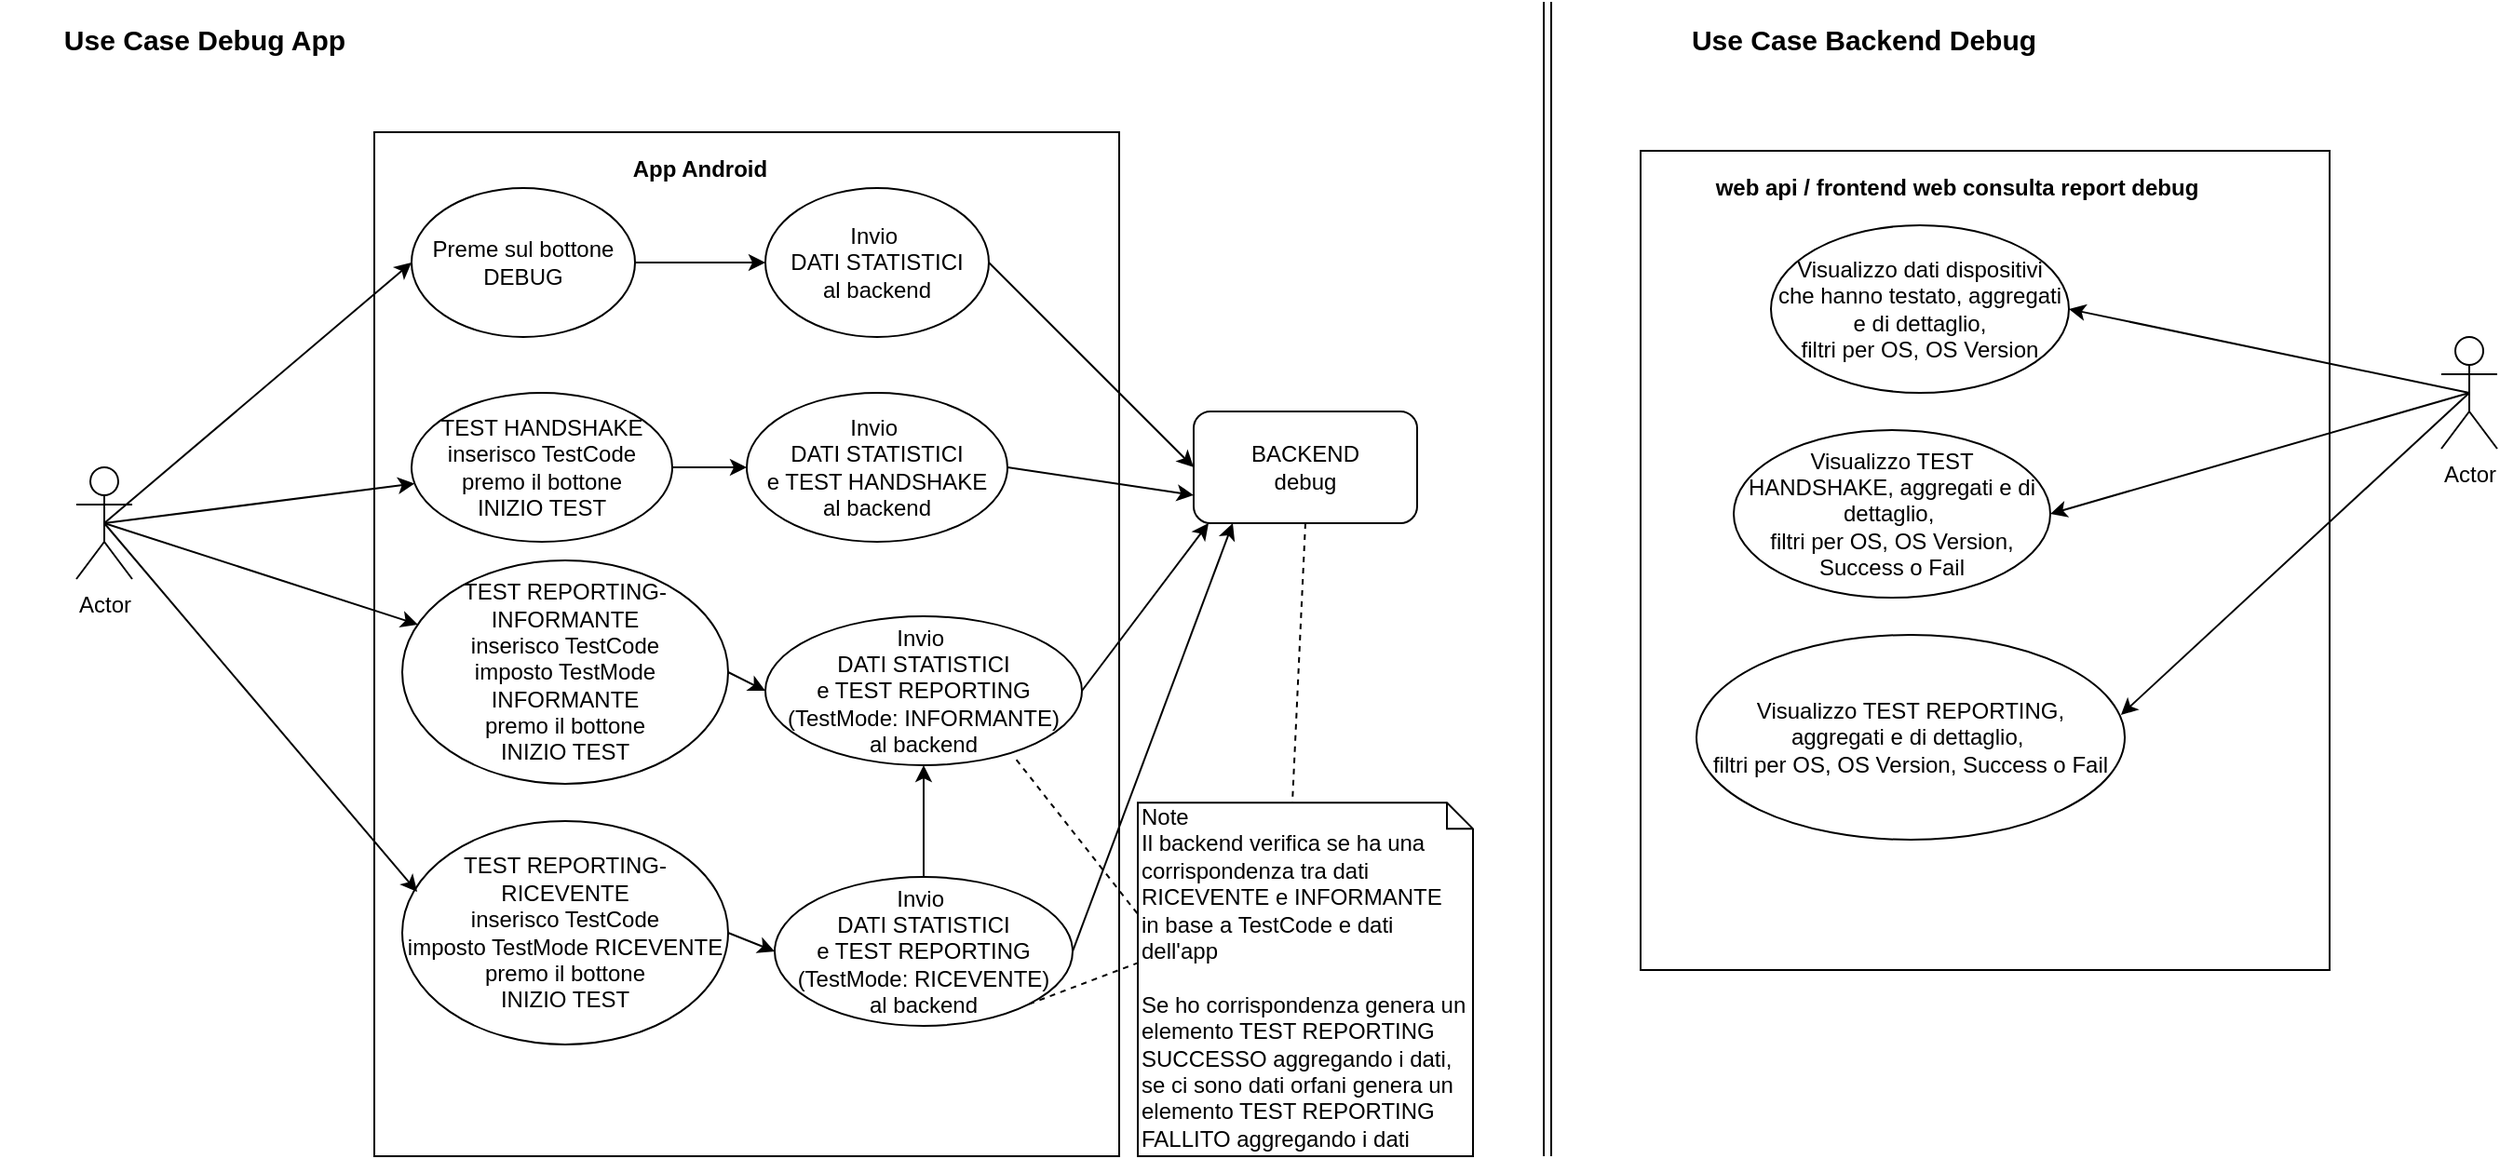 <mxfile version="13.0.8" type="google"><diagram id="C5vbhZiLUpZsB-ak9k4-" name="Page-1"><mxGraphModel dx="1082" dy="596" grid="1" gridSize="10" guides="1" tooltips="1" connect="1" arrows="1" fold="1" page="1" pageScale="1" pageWidth="827" pageHeight="1169" math="0" shadow="0"><root><mxCell id="0"/><mxCell id="1" parent="0"/><mxCell id="8koTvzW9JdXQCFl1QBzY-2" value="" style="rounded=0;whiteSpace=wrap;html=1;" vertex="1" parent="1"><mxGeometry x="240" y="80" width="400" height="550" as="geometry"/></mxCell><mxCell id="8koTvzW9JdXQCFl1QBzY-3" value="Actor" style="shape=umlActor;verticalLabelPosition=bottom;labelBackgroundColor=#ffffff;verticalAlign=top;html=1;outlineConnect=0;" vertex="1" parent="1"><mxGeometry x="80" y="260" width="30" height="60" as="geometry"/></mxCell><mxCell id="8koTvzW9JdXQCFl1QBzY-4" value="Preme sul bottone&lt;br&gt;DEBUG" style="ellipse;whiteSpace=wrap;html=1;" vertex="1" parent="1"><mxGeometry x="260" y="110" width="120" height="80" as="geometry"/></mxCell><mxCell id="8koTvzW9JdXQCFl1QBzY-5" value="Invio&amp;nbsp;&lt;br&gt;DATI STATISTICI&lt;br&gt;al backend" style="ellipse;whiteSpace=wrap;html=1;" vertex="1" parent="1"><mxGeometry x="450" y="110" width="120" height="80" as="geometry"/></mxCell><mxCell id="8koTvzW9JdXQCFl1QBzY-6" value="" style="endArrow=classic;html=1;exitX=0.5;exitY=0.5;exitDx=0;exitDy=0;exitPerimeter=0;entryX=0;entryY=0.5;entryDx=0;entryDy=0;" edge="1" parent="1" source="8koTvzW9JdXQCFl1QBzY-3" target="8koTvzW9JdXQCFl1QBzY-4"><mxGeometry width="50" height="50" relative="1" as="geometry"><mxPoint x="390" y="450" as="sourcePoint"/><mxPoint x="440" y="400" as="targetPoint"/></mxGeometry></mxCell><mxCell id="8koTvzW9JdXQCFl1QBzY-7" value="" style="endArrow=classic;html=1;exitX=1;exitY=0.5;exitDx=0;exitDy=0;entryX=0;entryY=0.5;entryDx=0;entryDy=0;" edge="1" parent="1" source="8koTvzW9JdXQCFl1QBzY-4" target="8koTvzW9JdXQCFl1QBzY-5"><mxGeometry width="50" height="50" relative="1" as="geometry"><mxPoint x="145" y="220" as="sourcePoint"/><mxPoint x="270" y="160" as="targetPoint"/></mxGeometry></mxCell><mxCell id="8koTvzW9JdXQCFl1QBzY-8" value="TEST HANDSHAKE&lt;br&gt;inserisco TestCode&lt;br&gt;premo il bottone&lt;br&gt;INIZIO TEST" style="ellipse;whiteSpace=wrap;html=1;" vertex="1" parent="1"><mxGeometry x="260" y="220" width="140" height="80" as="geometry"/></mxCell><mxCell id="8koTvzW9JdXQCFl1QBzY-9" value="Invio&amp;nbsp;&lt;br&gt;DATI STATISTICI&lt;br&gt;e TEST HANDSHAKE&lt;br&gt;al backend" style="ellipse;whiteSpace=wrap;html=1;" vertex="1" parent="1"><mxGeometry x="440" y="220" width="140" height="80" as="geometry"/></mxCell><mxCell id="8koTvzW9JdXQCFl1QBzY-10" value="BACKEND&lt;br&gt;debug" style="rounded=1;whiteSpace=wrap;html=1;" vertex="1" parent="1"><mxGeometry x="680" y="230" width="120" height="60" as="geometry"/></mxCell><mxCell id="8koTvzW9JdXQCFl1QBzY-11" value="" style="endArrow=classic;html=1;exitX=1;exitY=0.5;exitDx=0;exitDy=0;entryX=0;entryY=0.5;entryDx=0;entryDy=0;" edge="1" parent="1" source="8koTvzW9JdXQCFl1QBzY-5" target="8koTvzW9JdXQCFl1QBzY-10"><mxGeometry width="50" height="50" relative="1" as="geometry"><mxPoint x="390" y="160" as="sourcePoint"/><mxPoint x="460" y="160" as="targetPoint"/></mxGeometry></mxCell><mxCell id="8koTvzW9JdXQCFl1QBzY-12" value="" style="endArrow=classic;html=1;exitX=0.5;exitY=0.5;exitDx=0;exitDy=0;exitPerimeter=0;" edge="1" parent="1" source="8koTvzW9JdXQCFl1QBzY-3" target="8koTvzW9JdXQCFl1QBzY-8"><mxGeometry width="50" height="50" relative="1" as="geometry"><mxPoint x="145" y="220" as="sourcePoint"/><mxPoint x="270" y="160" as="targetPoint"/></mxGeometry></mxCell><mxCell id="8koTvzW9JdXQCFl1QBzY-13" value="" style="endArrow=classic;html=1;exitX=1;exitY=0.5;exitDx=0;exitDy=0;entryX=0;entryY=0.5;entryDx=0;entryDy=0;" edge="1" parent="1" source="8koTvzW9JdXQCFl1QBzY-8" target="8koTvzW9JdXQCFl1QBzY-9"><mxGeometry width="50" height="50" relative="1" as="geometry"><mxPoint x="155" y="230" as="sourcePoint"/><mxPoint x="280" y="170" as="targetPoint"/></mxGeometry></mxCell><mxCell id="8koTvzW9JdXQCFl1QBzY-14" value="" style="endArrow=classic;html=1;exitX=1;exitY=0.5;exitDx=0;exitDy=0;entryX=0;entryY=0.75;entryDx=0;entryDy=0;" edge="1" parent="1" source="8koTvzW9JdXQCFl1QBzY-9" target="8koTvzW9JdXQCFl1QBzY-10"><mxGeometry width="50" height="50" relative="1" as="geometry"><mxPoint x="410" y="270" as="sourcePoint"/><mxPoint x="460" y="260" as="targetPoint"/></mxGeometry></mxCell><mxCell id="8koTvzW9JdXQCFl1QBzY-16" value="TEST REPORTING-INFORMANTE&lt;br&gt;inserisco TestCode&lt;br&gt;imposto TestMode INFORMANTE&lt;br&gt;premo il bottone&lt;br&gt;INIZIO TEST" style="ellipse;whiteSpace=wrap;html=1;" vertex="1" parent="1"><mxGeometry x="255" y="310" width="175" height="120" as="geometry"/></mxCell><mxCell id="8koTvzW9JdXQCFl1QBzY-17" value="Invio&amp;nbsp;&lt;br&gt;DATI STATISTICI&lt;br&gt;e TEST REPORTING&lt;br&gt;(TestMode: INFORMANTE)&lt;br&gt;al backend" style="ellipse;whiteSpace=wrap;html=1;" vertex="1" parent="1"><mxGeometry x="450" y="340" width="170" height="80" as="geometry"/></mxCell><mxCell id="8koTvzW9JdXQCFl1QBzY-18" value="" style="endArrow=classic;html=1;exitX=0.5;exitY=0.5;exitDx=0;exitDy=0;exitPerimeter=0;" edge="1" parent="1" target="8koTvzW9JdXQCFl1QBzY-16" source="8koTvzW9JdXQCFl1QBzY-3"><mxGeometry width="50" height="50" relative="1" as="geometry"><mxPoint x="90" y="410" as="sourcePoint"/><mxPoint x="265" y="280" as="targetPoint"/></mxGeometry></mxCell><mxCell id="8koTvzW9JdXQCFl1QBzY-19" value="" style="endArrow=classic;html=1;exitX=1;exitY=0.5;exitDx=0;exitDy=0;" edge="1" parent="1" source="8koTvzW9JdXQCFl1QBzY-17"><mxGeometry width="50" height="50" relative="1" as="geometry"><mxPoint x="405" y="390" as="sourcePoint"/><mxPoint x="688" y="290" as="targetPoint"/></mxGeometry></mxCell><mxCell id="8koTvzW9JdXQCFl1QBzY-20" value="" style="endArrow=classic;html=1;exitX=1;exitY=0.5;exitDx=0;exitDy=0;entryX=0;entryY=0.5;entryDx=0;entryDy=0;" edge="1" parent="1" source="8koTvzW9JdXQCFl1QBzY-16" target="8koTvzW9JdXQCFl1QBzY-17"><mxGeometry width="50" height="50" relative="1" as="geometry"><mxPoint x="410" y="270" as="sourcePoint"/><mxPoint x="450" y="270" as="targetPoint"/></mxGeometry></mxCell><mxCell id="8koTvzW9JdXQCFl1QBzY-21" value="&lt;b&gt;&lt;font style=&quot;font-size: 15px&quot;&gt;Use Case Debug App&lt;/font&gt;&lt;/b&gt;" style="text;html=1;strokeColor=none;fillColor=none;align=center;verticalAlign=middle;whiteSpace=wrap;rounded=0;" vertex="1" parent="1"><mxGeometry x="39" y="20" width="220" height="20" as="geometry"/></mxCell><mxCell id="8koTvzW9JdXQCFl1QBzY-45" value="" style="edgeStyle=orthogonalEdgeStyle;rounded=0;orthogonalLoop=1;jettySize=auto;html=1;" edge="1" parent="1" source="8koTvzW9JdXQCFl1QBzY-23" target="8koTvzW9JdXQCFl1QBzY-17"><mxGeometry relative="1" as="geometry"/></mxCell><mxCell id="8koTvzW9JdXQCFl1QBzY-23" value="Invio&amp;nbsp;&lt;br&gt;DATI STATISTICI&lt;br&gt;e TEST REPORTING&lt;br&gt;(TestMode: RICEVENTE)&lt;br&gt;al backend" style="ellipse;whiteSpace=wrap;html=1;" vertex="1" parent="1"><mxGeometry x="455" y="480" width="160" height="80" as="geometry"/></mxCell><mxCell id="8koTvzW9JdXQCFl1QBzY-24" value="" style="endArrow=classic;html=1;exitX=1;exitY=0.5;exitDx=0;exitDy=0;entryX=0;entryY=0.5;entryDx=0;entryDy=0;" edge="1" parent="1" source="8koTvzW9JdXQCFl1QBzY-25" target="8koTvzW9JdXQCFl1QBzY-23"><mxGeometry width="50" height="50" relative="1" as="geometry"><mxPoint x="400" y="520" as="sourcePoint"/><mxPoint x="450" y="370" as="targetPoint"/></mxGeometry></mxCell><mxCell id="8koTvzW9JdXQCFl1QBzY-25" value="TEST REPORTING-RICEVENTE&lt;br&gt;inserisco TestCode&lt;br&gt;imposto TestMode RICEVENTE&lt;br&gt;premo il bottone&lt;br&gt;INIZIO TEST" style="ellipse;whiteSpace=wrap;html=1;" vertex="1" parent="1"><mxGeometry x="255" y="450" width="175" height="120" as="geometry"/></mxCell><mxCell id="8koTvzW9JdXQCFl1QBzY-26" value="" style="endArrow=classic;html=1;exitX=0.5;exitY=0.5;exitDx=0;exitDy=0;exitPerimeter=0;entryX=0.046;entryY=0.317;entryDx=0;entryDy=0;entryPerimeter=0;" edge="1" parent="1" source="8koTvzW9JdXQCFl1QBzY-3" target="8koTvzW9JdXQCFl1QBzY-25"><mxGeometry width="50" height="50" relative="1" as="geometry"><mxPoint x="105" y="300" as="sourcePoint"/><mxPoint x="273.382" y="354.375" as="targetPoint"/></mxGeometry></mxCell><mxCell id="8koTvzW9JdXQCFl1QBzY-27" value="" style="endArrow=classic;html=1;exitX=1;exitY=0.5;exitDx=0;exitDy=0;entryX=0.175;entryY=1;entryDx=0;entryDy=0;entryPerimeter=0;" edge="1" parent="1" source="8koTvzW9JdXQCFl1QBzY-23" target="8koTvzW9JdXQCFl1QBzY-10"><mxGeometry width="50" height="50" relative="1" as="geometry"><mxPoint x="600" y="390" as="sourcePoint"/><mxPoint x="690" y="300" as="targetPoint"/></mxGeometry></mxCell><mxCell id="8koTvzW9JdXQCFl1QBzY-29" value="" style="rounded=0;whiteSpace=wrap;html=1;" vertex="1" parent="1"><mxGeometry x="920" y="90" width="370" height="440" as="geometry"/></mxCell><mxCell id="8koTvzW9JdXQCFl1QBzY-30" value="Visualizzo dati dispositivi&lt;br&gt;che hanno testato, aggregati e di dettaglio,&lt;br&gt;filtri per OS, OS Version" style="ellipse;whiteSpace=wrap;html=1;" vertex="1" parent="1"><mxGeometry x="990" y="130" width="160" height="90" as="geometry"/></mxCell><mxCell id="8koTvzW9JdXQCFl1QBzY-31" value="&lt;b&gt;App Android&lt;/b&gt;" style="text;html=1;strokeColor=none;fillColor=none;align=center;verticalAlign=middle;whiteSpace=wrap;rounded=0;" vertex="1" parent="1"><mxGeometry x="360" y="90" width="110" height="20" as="geometry"/></mxCell><mxCell id="8koTvzW9JdXQCFl1QBzY-32" value="&lt;b&gt;web api / frontend web consulta report debug&lt;/b&gt;" style="text;html=1;strokeColor=none;fillColor=none;align=center;verticalAlign=middle;whiteSpace=wrap;rounded=0;" vertex="1" parent="1"><mxGeometry x="950" y="100" width="280" height="20" as="geometry"/></mxCell><mxCell id="8koTvzW9JdXQCFl1QBzY-33" value="Note&lt;br&gt;Il backend verifica se ha una corrispondenza tra dati RICEVENTE e INFORMANTE&lt;br&gt;in base a TestCode e dati dell'app&lt;br&gt;&lt;br&gt;Se ho corrispondenza genera un elemento TEST REPORTING SUCCESSO aggregando i dati, se ci sono dati orfani genera un elemento TEST REPORTING FALLITO aggregando i dati" style="shape=note;whiteSpace=wrap;html=1;size=14;verticalAlign=top;align=left;spacingTop=-6;" vertex="1" parent="1"><mxGeometry x="650" y="440.17" width="180" height="189.83" as="geometry"/></mxCell><mxCell id="8koTvzW9JdXQCFl1QBzY-34" value="" style="endArrow=none;dashed=1;html=1;entryX=0;entryY=0.453;entryDx=0;entryDy=0;entryPerimeter=0;exitX=1;exitY=1;exitDx=0;exitDy=0;" edge="1" parent="1" target="8koTvzW9JdXQCFl1QBzY-33" source="8koTvzW9JdXQCFl1QBzY-23"><mxGeometry width="50" height="50" relative="1" as="geometry"><mxPoint x="590.003" y="420.667" as="sourcePoint"/><mxPoint x="881.09" y="328.15" as="targetPoint"/></mxGeometry></mxCell><mxCell id="8koTvzW9JdXQCFl1QBzY-35" value="" style="endArrow=none;dashed=1;html=1;exitX=0.793;exitY=0.963;exitDx=0;exitDy=0;exitPerimeter=0;" edge="1" parent="1" source="8koTvzW9JdXQCFl1QBzY-17"><mxGeometry width="50" height="50" relative="1" as="geometry"><mxPoint x="590.07" y="290" as="sourcePoint"/><mxPoint x="650" y="500" as="targetPoint"/></mxGeometry></mxCell><mxCell id="8koTvzW9JdXQCFl1QBzY-36" value="" style="endArrow=none;dashed=1;html=1;exitX=0.5;exitY=1;exitDx=0;exitDy=0;entryX=0;entryY=0;entryDx=83;entryDy=0;entryPerimeter=0;" edge="1" parent="1" source="8koTvzW9JdXQCFl1QBzY-10" target="8koTvzW9JdXQCFl1QBzY-33"><mxGeometry width="50" height="50" relative="1" as="geometry"><mxPoint x="571.02" y="427.04" as="sourcePoint"/><mxPoint x="660" y="510" as="targetPoint"/></mxGeometry></mxCell><mxCell id="8koTvzW9JdXQCFl1QBzY-37" value="Actor" style="shape=umlActor;verticalLabelPosition=bottom;labelBackgroundColor=#ffffff;verticalAlign=top;html=1;outlineConnect=0;" vertex="1" parent="1"><mxGeometry x="1350" y="190" width="30" height="60" as="geometry"/></mxCell><mxCell id="8koTvzW9JdXQCFl1QBzY-38" value="" style="endArrow=classic;html=1;exitX=0.5;exitY=0.5;exitDx=0;exitDy=0;entryX=1;entryY=0.5;entryDx=0;entryDy=0;exitPerimeter=0;" edge="1" parent="1" source="8koTvzW9JdXQCFl1QBzY-37" target="8koTvzW9JdXQCFl1QBzY-30"><mxGeometry width="50" height="50" relative="1" as="geometry"><mxPoint x="580" y="160" as="sourcePoint"/><mxPoint x="690" y="270" as="targetPoint"/></mxGeometry></mxCell><mxCell id="8koTvzW9JdXQCFl1QBzY-39" value="Visualizzo TEST HANDSHAKE, aggregati e di dettaglio,&amp;nbsp;&lt;br&gt;filtri per OS, OS Version, Success o Fail" style="ellipse;whiteSpace=wrap;html=1;" vertex="1" parent="1"><mxGeometry x="970" y="240" width="170" height="90" as="geometry"/></mxCell><mxCell id="8koTvzW9JdXQCFl1QBzY-40" value="" style="endArrow=classic;html=1;exitX=0.5;exitY=0.5;exitDx=0;exitDy=0;entryX=1;entryY=0.5;entryDx=0;entryDy=0;exitPerimeter=0;" edge="1" parent="1" source="8koTvzW9JdXQCFl1QBzY-37" target="8koTvzW9JdXQCFl1QBzY-39"><mxGeometry width="50" height="50" relative="1" as="geometry"><mxPoint x="1375" y="230" as="sourcePoint"/><mxPoint x="1100" y="185" as="targetPoint"/></mxGeometry></mxCell><mxCell id="8koTvzW9JdXQCFl1QBzY-41" value="Visualizzo TEST REPORTING, &lt;br&gt;aggregati e di dettaglio,&amp;nbsp;&lt;br&gt;filtri per OS, OS Version, Success o Fail" style="ellipse;whiteSpace=wrap;html=1;" vertex="1" parent="1"><mxGeometry x="950" y="350" width="230" height="110" as="geometry"/></mxCell><mxCell id="8koTvzW9JdXQCFl1QBzY-42" value="" style="endArrow=classic;html=1;exitX=0.5;exitY=0.5;exitDx=0;exitDy=0;entryX=0.991;entryY=0.391;entryDx=0;entryDy=0;exitPerimeter=0;entryPerimeter=0;" edge="1" parent="1" source="8koTvzW9JdXQCFl1QBzY-37" target="8koTvzW9JdXQCFl1QBzY-41"><mxGeometry width="50" height="50" relative="1" as="geometry"><mxPoint x="1375" y="230" as="sourcePoint"/><mxPoint x="1090" y="295" as="targetPoint"/></mxGeometry></mxCell><mxCell id="8koTvzW9JdXQCFl1QBzY-43" value="&lt;b&gt;&lt;font style=&quot;font-size: 15px&quot;&gt;Use Case Backend Debug&lt;/font&gt;&lt;/b&gt;" style="text;html=1;strokeColor=none;fillColor=none;align=center;verticalAlign=middle;whiteSpace=wrap;rounded=0;" vertex="1" parent="1"><mxGeometry x="930" y="20" width="220" height="20" as="geometry"/></mxCell><mxCell id="8koTvzW9JdXQCFl1QBzY-44" value="" style="shape=link;html=1;" edge="1" parent="1"><mxGeometry width="50" height="50" relative="1" as="geometry"><mxPoint x="870" y="630" as="sourcePoint"/><mxPoint x="870" y="10" as="targetPoint"/></mxGeometry></mxCell></root></mxGraphModel></diagram></mxfile>